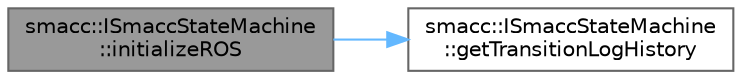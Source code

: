 digraph "smacc::ISmaccStateMachine::initializeROS"
{
 // LATEX_PDF_SIZE
  bgcolor="transparent";
  edge [fontname=Helvetica,fontsize=10,labelfontname=Helvetica,labelfontsize=10];
  node [fontname=Helvetica,fontsize=10,shape=box,height=0.2,width=0.4];
  rankdir="LR";
  Node1 [label="smacc::ISmaccStateMachine\l::initializeROS",height=0.2,width=0.4,color="gray40", fillcolor="grey60", style="filled", fontcolor="black",tooltip=" "];
  Node1 -> Node2 [color="steelblue1",style="solid"];
  Node2 [label="smacc::ISmaccStateMachine\l::getTransitionLogHistory",height=0.2,width=0.4,color="grey40", fillcolor="white", style="filled",URL="$classsmacc_1_1ISmaccStateMachine.html#ae7c08fc2addf8ee4785f721050e6a763",tooltip=" "];
}
